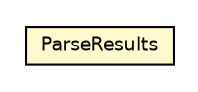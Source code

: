 #!/usr/local/bin/dot
#
# Class diagram 
# Generated by UMLGraph version R5_6-24-gf6e263 (http://www.umlgraph.org/)
#

digraph G {
	edge [fontname="Helvetica",fontsize=10,labelfontname="Helvetica",labelfontsize=10];
	node [fontname="Helvetica",fontsize=10,shape=plaintext];
	nodesep=0.25;
	ranksep=0.5;
	// sabina.route.MimeParse.ParseResults
	c748 [label=<<table title="sabina.route.MimeParse.ParseResults" border="0" cellborder="1" cellspacing="0" cellpadding="2" port="p" bgcolor="lemonChiffon" href="./MimeParse.ParseResults.html">
		<tr><td><table border="0" cellspacing="0" cellpadding="1">
<tr><td align="center" balign="center"> ParseResults </td></tr>
		</table></td></tr>
		</table>>, URL="./MimeParse.ParseResults.html", fontname="Helvetica", fontcolor="black", fontsize=9.0];
}

